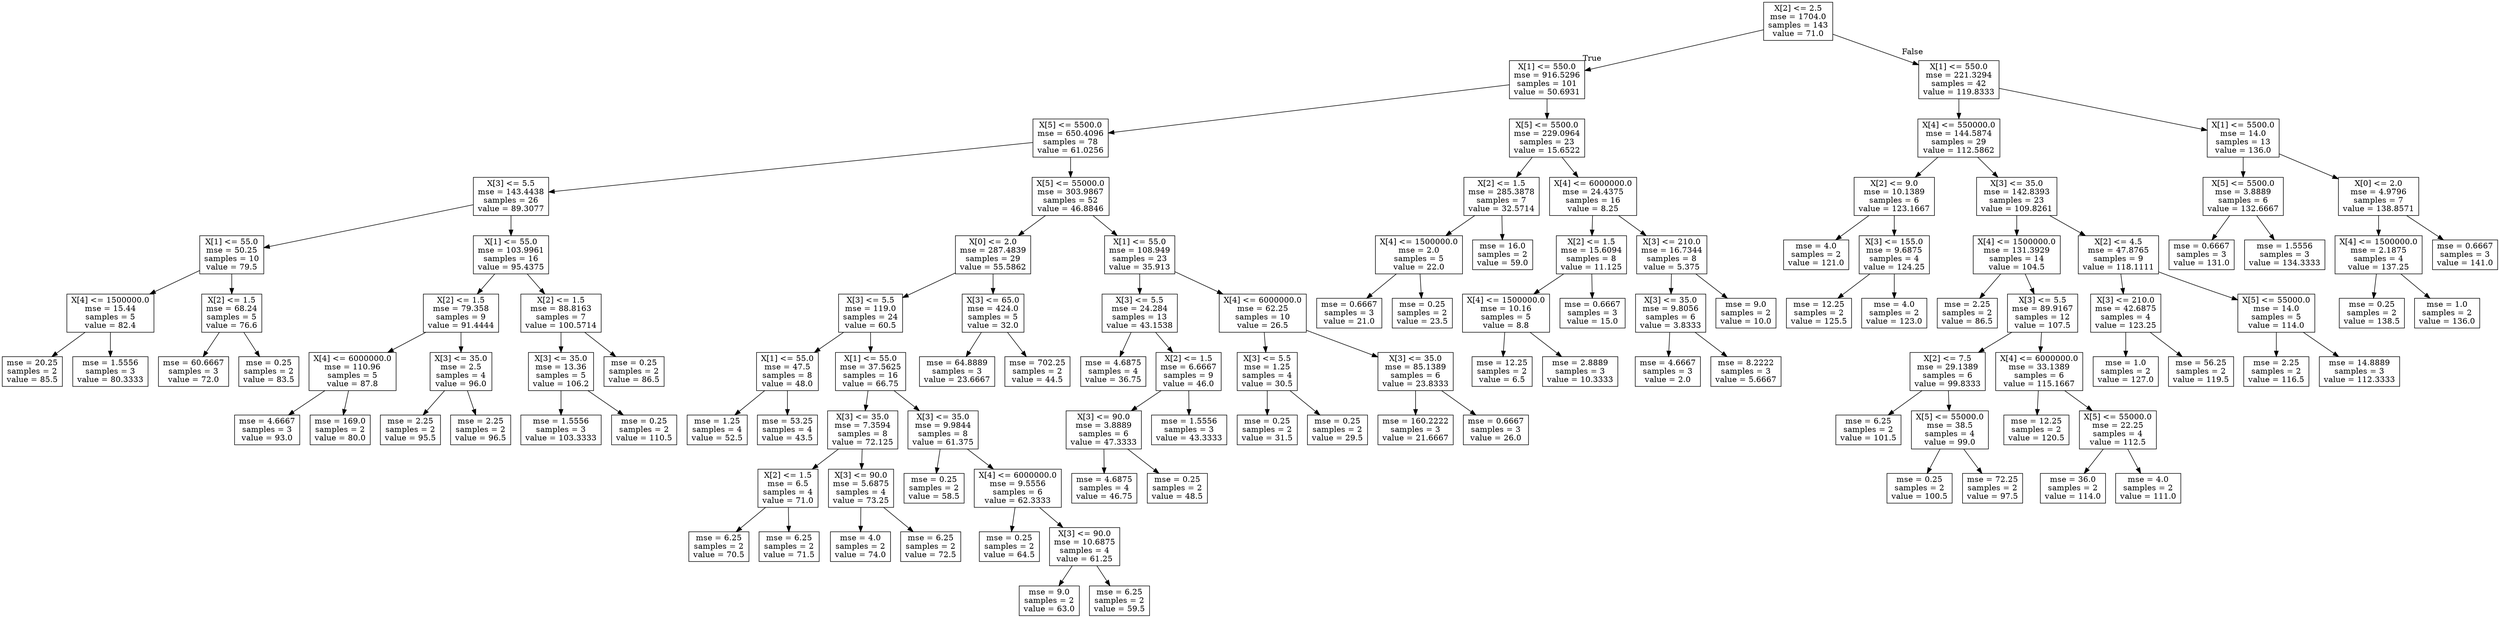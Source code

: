digraph Tree {
node [shape=box] ;
0 [label="X[2] <= 2.5\nmse = 1704.0\nsamples = 143\nvalue = 71.0"] ;
1 [label="X[1] <= 550.0\nmse = 916.5296\nsamples = 101\nvalue = 50.6931"] ;
0 -> 1 [labeldistance=2.5, labelangle=45, headlabel="True"] ;
2 [label="X[5] <= 5500.0\nmse = 650.4096\nsamples = 78\nvalue = 61.0256"] ;
1 -> 2 ;
3 [label="X[3] <= 5.5\nmse = 143.4438\nsamples = 26\nvalue = 89.3077"] ;
2 -> 3 ;
4 [label="X[1] <= 55.0\nmse = 50.25\nsamples = 10\nvalue = 79.5"] ;
3 -> 4 ;
5 [label="X[4] <= 1500000.0\nmse = 15.44\nsamples = 5\nvalue = 82.4"] ;
4 -> 5 ;
6 [label="mse = 20.25\nsamples = 2\nvalue = 85.5"] ;
5 -> 6 ;
7 [label="mse = 1.5556\nsamples = 3\nvalue = 80.3333"] ;
5 -> 7 ;
8 [label="X[2] <= 1.5\nmse = 68.24\nsamples = 5\nvalue = 76.6"] ;
4 -> 8 ;
9 [label="mse = 60.6667\nsamples = 3\nvalue = 72.0"] ;
8 -> 9 ;
10 [label="mse = 0.25\nsamples = 2\nvalue = 83.5"] ;
8 -> 10 ;
11 [label="X[1] <= 55.0\nmse = 103.9961\nsamples = 16\nvalue = 95.4375"] ;
3 -> 11 ;
12 [label="X[2] <= 1.5\nmse = 79.358\nsamples = 9\nvalue = 91.4444"] ;
11 -> 12 ;
13 [label="X[4] <= 6000000.0\nmse = 110.96\nsamples = 5\nvalue = 87.8"] ;
12 -> 13 ;
14 [label="mse = 4.6667\nsamples = 3\nvalue = 93.0"] ;
13 -> 14 ;
15 [label="mse = 169.0\nsamples = 2\nvalue = 80.0"] ;
13 -> 15 ;
16 [label="X[3] <= 35.0\nmse = 2.5\nsamples = 4\nvalue = 96.0"] ;
12 -> 16 ;
17 [label="mse = 2.25\nsamples = 2\nvalue = 95.5"] ;
16 -> 17 ;
18 [label="mse = 2.25\nsamples = 2\nvalue = 96.5"] ;
16 -> 18 ;
19 [label="X[2] <= 1.5\nmse = 88.8163\nsamples = 7\nvalue = 100.5714"] ;
11 -> 19 ;
20 [label="X[3] <= 35.0\nmse = 13.36\nsamples = 5\nvalue = 106.2"] ;
19 -> 20 ;
21 [label="mse = 1.5556\nsamples = 3\nvalue = 103.3333"] ;
20 -> 21 ;
22 [label="mse = 0.25\nsamples = 2\nvalue = 110.5"] ;
20 -> 22 ;
23 [label="mse = 0.25\nsamples = 2\nvalue = 86.5"] ;
19 -> 23 ;
24 [label="X[5] <= 55000.0\nmse = 303.9867\nsamples = 52\nvalue = 46.8846"] ;
2 -> 24 ;
25 [label="X[0] <= 2.0\nmse = 287.4839\nsamples = 29\nvalue = 55.5862"] ;
24 -> 25 ;
26 [label="X[3] <= 5.5\nmse = 119.0\nsamples = 24\nvalue = 60.5"] ;
25 -> 26 ;
27 [label="X[1] <= 55.0\nmse = 47.5\nsamples = 8\nvalue = 48.0"] ;
26 -> 27 ;
28 [label="mse = 1.25\nsamples = 4\nvalue = 52.5"] ;
27 -> 28 ;
29 [label="mse = 53.25\nsamples = 4\nvalue = 43.5"] ;
27 -> 29 ;
30 [label="X[1] <= 55.0\nmse = 37.5625\nsamples = 16\nvalue = 66.75"] ;
26 -> 30 ;
31 [label="X[3] <= 35.0\nmse = 7.3594\nsamples = 8\nvalue = 72.125"] ;
30 -> 31 ;
32 [label="X[2] <= 1.5\nmse = 6.5\nsamples = 4\nvalue = 71.0"] ;
31 -> 32 ;
33 [label="mse = 6.25\nsamples = 2\nvalue = 70.5"] ;
32 -> 33 ;
34 [label="mse = 6.25\nsamples = 2\nvalue = 71.5"] ;
32 -> 34 ;
35 [label="X[3] <= 90.0\nmse = 5.6875\nsamples = 4\nvalue = 73.25"] ;
31 -> 35 ;
36 [label="mse = 4.0\nsamples = 2\nvalue = 74.0"] ;
35 -> 36 ;
37 [label="mse = 6.25\nsamples = 2\nvalue = 72.5"] ;
35 -> 37 ;
38 [label="X[3] <= 35.0\nmse = 9.9844\nsamples = 8\nvalue = 61.375"] ;
30 -> 38 ;
39 [label="mse = 0.25\nsamples = 2\nvalue = 58.5"] ;
38 -> 39 ;
40 [label="X[4] <= 6000000.0\nmse = 9.5556\nsamples = 6\nvalue = 62.3333"] ;
38 -> 40 ;
41 [label="mse = 0.25\nsamples = 2\nvalue = 64.5"] ;
40 -> 41 ;
42 [label="X[3] <= 90.0\nmse = 10.6875\nsamples = 4\nvalue = 61.25"] ;
40 -> 42 ;
43 [label="mse = 9.0\nsamples = 2\nvalue = 63.0"] ;
42 -> 43 ;
44 [label="mse = 6.25\nsamples = 2\nvalue = 59.5"] ;
42 -> 44 ;
45 [label="X[3] <= 65.0\nmse = 424.0\nsamples = 5\nvalue = 32.0"] ;
25 -> 45 ;
46 [label="mse = 64.8889\nsamples = 3\nvalue = 23.6667"] ;
45 -> 46 ;
47 [label="mse = 702.25\nsamples = 2\nvalue = 44.5"] ;
45 -> 47 ;
48 [label="X[1] <= 55.0\nmse = 108.949\nsamples = 23\nvalue = 35.913"] ;
24 -> 48 ;
49 [label="X[3] <= 5.5\nmse = 24.284\nsamples = 13\nvalue = 43.1538"] ;
48 -> 49 ;
50 [label="mse = 4.6875\nsamples = 4\nvalue = 36.75"] ;
49 -> 50 ;
51 [label="X[2] <= 1.5\nmse = 6.6667\nsamples = 9\nvalue = 46.0"] ;
49 -> 51 ;
52 [label="X[3] <= 90.0\nmse = 3.8889\nsamples = 6\nvalue = 47.3333"] ;
51 -> 52 ;
53 [label="mse = 4.6875\nsamples = 4\nvalue = 46.75"] ;
52 -> 53 ;
54 [label="mse = 0.25\nsamples = 2\nvalue = 48.5"] ;
52 -> 54 ;
55 [label="mse = 1.5556\nsamples = 3\nvalue = 43.3333"] ;
51 -> 55 ;
56 [label="X[4] <= 6000000.0\nmse = 62.25\nsamples = 10\nvalue = 26.5"] ;
48 -> 56 ;
57 [label="X[3] <= 5.5\nmse = 1.25\nsamples = 4\nvalue = 30.5"] ;
56 -> 57 ;
58 [label="mse = 0.25\nsamples = 2\nvalue = 31.5"] ;
57 -> 58 ;
59 [label="mse = 0.25\nsamples = 2\nvalue = 29.5"] ;
57 -> 59 ;
60 [label="X[3] <= 35.0\nmse = 85.1389\nsamples = 6\nvalue = 23.8333"] ;
56 -> 60 ;
61 [label="mse = 160.2222\nsamples = 3\nvalue = 21.6667"] ;
60 -> 61 ;
62 [label="mse = 0.6667\nsamples = 3\nvalue = 26.0"] ;
60 -> 62 ;
63 [label="X[5] <= 5500.0\nmse = 229.0964\nsamples = 23\nvalue = 15.6522"] ;
1 -> 63 ;
64 [label="X[2] <= 1.5\nmse = 285.3878\nsamples = 7\nvalue = 32.5714"] ;
63 -> 64 ;
65 [label="X[4] <= 1500000.0\nmse = 2.0\nsamples = 5\nvalue = 22.0"] ;
64 -> 65 ;
66 [label="mse = 0.6667\nsamples = 3\nvalue = 21.0"] ;
65 -> 66 ;
67 [label="mse = 0.25\nsamples = 2\nvalue = 23.5"] ;
65 -> 67 ;
68 [label="mse = 16.0\nsamples = 2\nvalue = 59.0"] ;
64 -> 68 ;
69 [label="X[4] <= 6000000.0\nmse = 24.4375\nsamples = 16\nvalue = 8.25"] ;
63 -> 69 ;
70 [label="X[2] <= 1.5\nmse = 15.6094\nsamples = 8\nvalue = 11.125"] ;
69 -> 70 ;
71 [label="X[4] <= 1500000.0\nmse = 10.16\nsamples = 5\nvalue = 8.8"] ;
70 -> 71 ;
72 [label="mse = 12.25\nsamples = 2\nvalue = 6.5"] ;
71 -> 72 ;
73 [label="mse = 2.8889\nsamples = 3\nvalue = 10.3333"] ;
71 -> 73 ;
74 [label="mse = 0.6667\nsamples = 3\nvalue = 15.0"] ;
70 -> 74 ;
75 [label="X[3] <= 210.0\nmse = 16.7344\nsamples = 8\nvalue = 5.375"] ;
69 -> 75 ;
76 [label="X[3] <= 35.0\nmse = 9.8056\nsamples = 6\nvalue = 3.8333"] ;
75 -> 76 ;
77 [label="mse = 4.6667\nsamples = 3\nvalue = 2.0"] ;
76 -> 77 ;
78 [label="mse = 8.2222\nsamples = 3\nvalue = 5.6667"] ;
76 -> 78 ;
79 [label="mse = 9.0\nsamples = 2\nvalue = 10.0"] ;
75 -> 79 ;
80 [label="X[1] <= 550.0\nmse = 221.3294\nsamples = 42\nvalue = 119.8333"] ;
0 -> 80 [labeldistance=2.5, labelangle=-45, headlabel="False"] ;
81 [label="X[4] <= 550000.0\nmse = 144.5874\nsamples = 29\nvalue = 112.5862"] ;
80 -> 81 ;
82 [label="X[2] <= 9.0\nmse = 10.1389\nsamples = 6\nvalue = 123.1667"] ;
81 -> 82 ;
83 [label="mse = 4.0\nsamples = 2\nvalue = 121.0"] ;
82 -> 83 ;
84 [label="X[3] <= 155.0\nmse = 9.6875\nsamples = 4\nvalue = 124.25"] ;
82 -> 84 ;
85 [label="mse = 12.25\nsamples = 2\nvalue = 125.5"] ;
84 -> 85 ;
86 [label="mse = 4.0\nsamples = 2\nvalue = 123.0"] ;
84 -> 86 ;
87 [label="X[3] <= 35.0\nmse = 142.8393\nsamples = 23\nvalue = 109.8261"] ;
81 -> 87 ;
88 [label="X[4] <= 1500000.0\nmse = 131.3929\nsamples = 14\nvalue = 104.5"] ;
87 -> 88 ;
89 [label="mse = 2.25\nsamples = 2\nvalue = 86.5"] ;
88 -> 89 ;
90 [label="X[3] <= 5.5\nmse = 89.9167\nsamples = 12\nvalue = 107.5"] ;
88 -> 90 ;
91 [label="X[2] <= 7.5\nmse = 29.1389\nsamples = 6\nvalue = 99.8333"] ;
90 -> 91 ;
92 [label="mse = 6.25\nsamples = 2\nvalue = 101.5"] ;
91 -> 92 ;
93 [label="X[5] <= 55000.0\nmse = 38.5\nsamples = 4\nvalue = 99.0"] ;
91 -> 93 ;
94 [label="mse = 0.25\nsamples = 2\nvalue = 100.5"] ;
93 -> 94 ;
95 [label="mse = 72.25\nsamples = 2\nvalue = 97.5"] ;
93 -> 95 ;
96 [label="X[4] <= 6000000.0\nmse = 33.1389\nsamples = 6\nvalue = 115.1667"] ;
90 -> 96 ;
97 [label="mse = 12.25\nsamples = 2\nvalue = 120.5"] ;
96 -> 97 ;
98 [label="X[5] <= 55000.0\nmse = 22.25\nsamples = 4\nvalue = 112.5"] ;
96 -> 98 ;
99 [label="mse = 36.0\nsamples = 2\nvalue = 114.0"] ;
98 -> 99 ;
100 [label="mse = 4.0\nsamples = 2\nvalue = 111.0"] ;
98 -> 100 ;
101 [label="X[2] <= 4.5\nmse = 47.8765\nsamples = 9\nvalue = 118.1111"] ;
87 -> 101 ;
102 [label="X[3] <= 210.0\nmse = 42.6875\nsamples = 4\nvalue = 123.25"] ;
101 -> 102 ;
103 [label="mse = 1.0\nsamples = 2\nvalue = 127.0"] ;
102 -> 103 ;
104 [label="mse = 56.25\nsamples = 2\nvalue = 119.5"] ;
102 -> 104 ;
105 [label="X[5] <= 55000.0\nmse = 14.0\nsamples = 5\nvalue = 114.0"] ;
101 -> 105 ;
106 [label="mse = 2.25\nsamples = 2\nvalue = 116.5"] ;
105 -> 106 ;
107 [label="mse = 14.8889\nsamples = 3\nvalue = 112.3333"] ;
105 -> 107 ;
108 [label="X[1] <= 5500.0\nmse = 14.0\nsamples = 13\nvalue = 136.0"] ;
80 -> 108 ;
109 [label="X[5] <= 5500.0\nmse = 3.8889\nsamples = 6\nvalue = 132.6667"] ;
108 -> 109 ;
110 [label="mse = 0.6667\nsamples = 3\nvalue = 131.0"] ;
109 -> 110 ;
111 [label="mse = 1.5556\nsamples = 3\nvalue = 134.3333"] ;
109 -> 111 ;
112 [label="X[0] <= 2.0\nmse = 4.9796\nsamples = 7\nvalue = 138.8571"] ;
108 -> 112 ;
113 [label="X[4] <= 1500000.0\nmse = 2.1875\nsamples = 4\nvalue = 137.25"] ;
112 -> 113 ;
114 [label="mse = 0.25\nsamples = 2\nvalue = 138.5"] ;
113 -> 114 ;
115 [label="mse = 1.0\nsamples = 2\nvalue = 136.0"] ;
113 -> 115 ;
116 [label="mse = 0.6667\nsamples = 3\nvalue = 141.0"] ;
112 -> 116 ;
}
